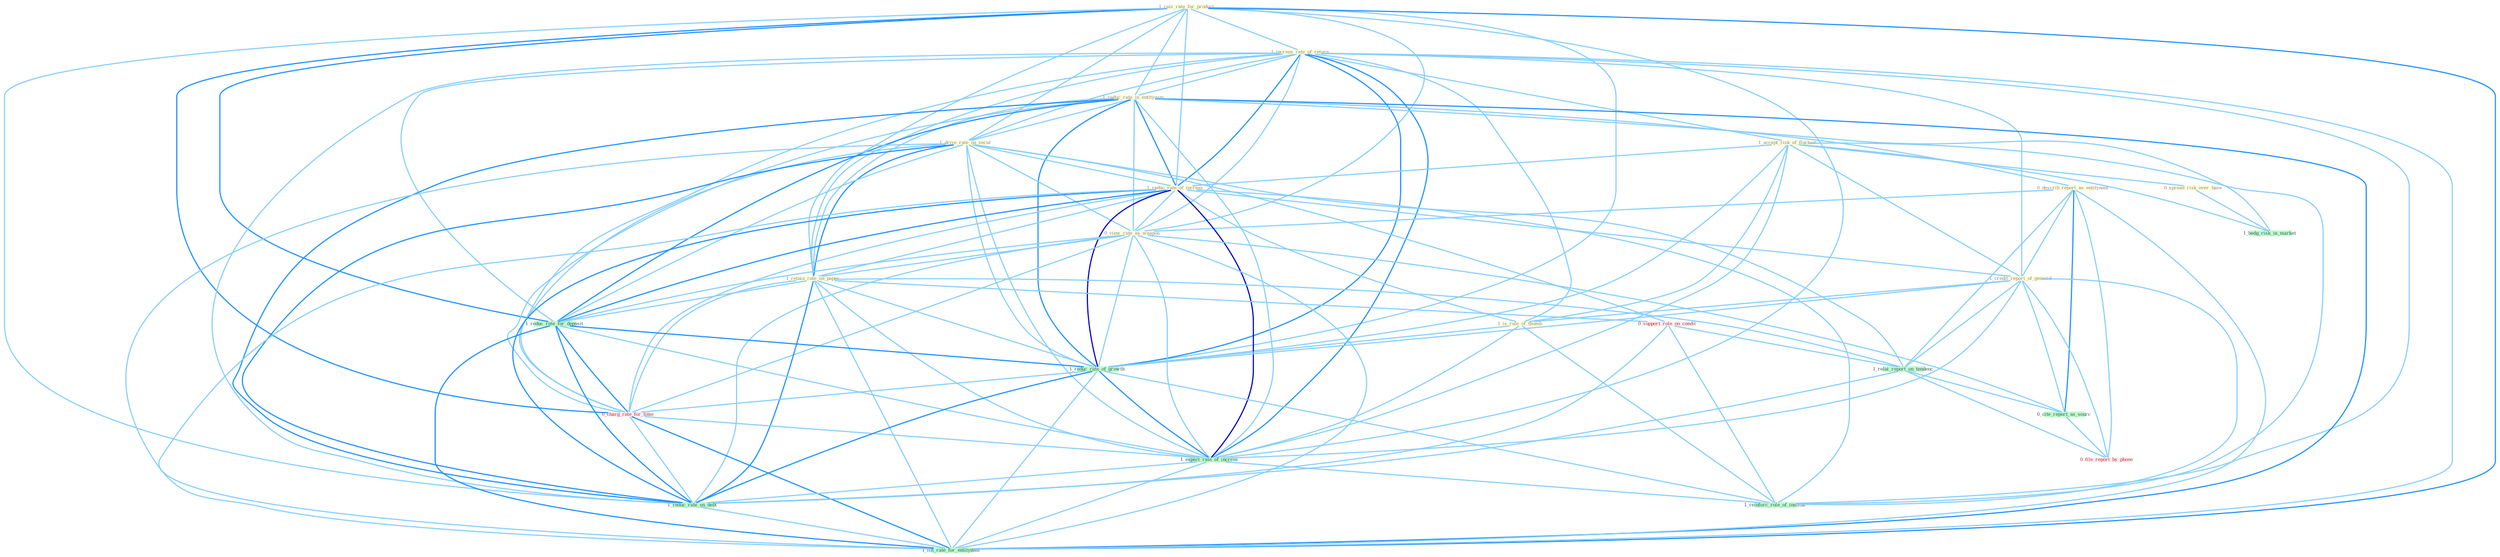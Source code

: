 Graph G{ 
    node
    [shape=polygon,style=filled,width=.5,height=.06,color="#BDFCC9",fixedsize=true,fontsize=4,
    fontcolor="#2f4f4f"];
    {node
    [color="#ffffe0", fontcolor="#8b7d6b"] "1_rais_rate_for_product " "1_increas_rate_of_return " "1_reduc_rate_in_entitynam " "1_accept_risk_of_fluctuat " "0_spread_risk_over_base " "0_describ_report_as_entitynam " "1_drive_rate_on_secur " "1_reduc_rate_of_increas " "0_view_rate_as_weapon " "1_retain_rate_on_paper " "1_credit_report_of_genocid " "1_is_rule_of_thumb "}
{node [color="#fff0f5", fontcolor="#b22222"] "0_support_role_on_condit " "0_file_report_by_phone " "0_charg_rate_for_time "}
edge [color="#B0E2FF"];

	"1_rais_rate_for_product " -- "1_increas_rate_of_return " [w="1", color="#87cefa" ];
	"1_rais_rate_for_product " -- "1_reduc_rate_in_entitynam " [w="1", color="#87cefa" ];
	"1_rais_rate_for_product " -- "1_drive_rate_on_secur " [w="1", color="#87cefa" ];
	"1_rais_rate_for_product " -- "1_reduc_rate_of_increas " [w="1", color="#87cefa" ];
	"1_rais_rate_for_product " -- "0_view_rate_as_weapon " [w="1", color="#87cefa" ];
	"1_rais_rate_for_product " -- "1_retain_rate_on_paper " [w="1", color="#87cefa" ];
	"1_rais_rate_for_product " -- "1_reduc_rate_for_deposit " [w="2", color="#1e90ff" , len=0.8];
	"1_rais_rate_for_product " -- "1_reduc_rate_of_growth " [w="1", color="#87cefa" ];
	"1_rais_rate_for_product " -- "0_charg_rate_for_time " [w="2", color="#1e90ff" , len=0.8];
	"1_rais_rate_for_product " -- "1_expect_rate_of_increas " [w="1", color="#87cefa" ];
	"1_rais_rate_for_product " -- "1_reduc_rate_on_debt " [w="1", color="#87cefa" ];
	"1_rais_rate_for_product " -- "1_lift_rate_for_entitynam " [w="2", color="#1e90ff" , len=0.8];
	"1_increas_rate_of_return " -- "1_reduc_rate_in_entitynam " [w="1", color="#87cefa" ];
	"1_increas_rate_of_return " -- "1_accept_risk_of_fluctuat " [w="1", color="#87cefa" ];
	"1_increas_rate_of_return " -- "1_drive_rate_on_secur " [w="1", color="#87cefa" ];
	"1_increas_rate_of_return " -- "1_reduc_rate_of_increas " [w="2", color="#1e90ff" , len=0.8];
	"1_increas_rate_of_return " -- "0_view_rate_as_weapon " [w="1", color="#87cefa" ];
	"1_increas_rate_of_return " -- "1_retain_rate_on_paper " [w="1", color="#87cefa" ];
	"1_increas_rate_of_return " -- "1_credit_report_of_genocid " [w="1", color="#87cefa" ];
	"1_increas_rate_of_return " -- "1_is_rule_of_thumb " [w="1", color="#87cefa" ];
	"1_increas_rate_of_return " -- "1_reduc_rate_for_deposit " [w="1", color="#87cefa" ];
	"1_increas_rate_of_return " -- "1_reduc_rate_of_growth " [w="2", color="#1e90ff" , len=0.8];
	"1_increas_rate_of_return " -- "0_charg_rate_for_time " [w="1", color="#87cefa" ];
	"1_increas_rate_of_return " -- "1_expect_rate_of_increas " [w="2", color="#1e90ff" , len=0.8];
	"1_increas_rate_of_return " -- "1_reduc_rate_on_debt " [w="1", color="#87cefa" ];
	"1_increas_rate_of_return " -- "1_reinforc_role_of_institut " [w="1", color="#87cefa" ];
	"1_increas_rate_of_return " -- "1_lift_rate_for_entitynam " [w="1", color="#87cefa" ];
	"1_reduc_rate_in_entitynam " -- "0_describ_report_as_entitynam " [w="1", color="#87cefa" ];
	"1_reduc_rate_in_entitynam " -- "1_drive_rate_on_secur " [w="1", color="#87cefa" ];
	"1_reduc_rate_in_entitynam " -- "1_reduc_rate_of_increas " [w="2", color="#1e90ff" , len=0.8];
	"1_reduc_rate_in_entitynam " -- "0_view_rate_as_weapon " [w="1", color="#87cefa" ];
	"1_reduc_rate_in_entitynam " -- "1_retain_rate_on_paper " [w="1", color="#87cefa" ];
	"1_reduc_rate_in_entitynam " -- "1_reduc_rate_for_deposit " [w="2", color="#1e90ff" , len=0.8];
	"1_reduc_rate_in_entitynam " -- "1_reduc_rate_of_growth " [w="2", color="#1e90ff" , len=0.8];
	"1_reduc_rate_in_entitynam " -- "0_charg_rate_for_time " [w="1", color="#87cefa" ];
	"1_reduc_rate_in_entitynam " -- "1_expect_rate_of_increas " [w="1", color="#87cefa" ];
	"1_reduc_rate_in_entitynam " -- "1_reduc_rate_on_debt " [w="2", color="#1e90ff" , len=0.8];
	"1_reduc_rate_in_entitynam " -- "1_lift_rate_for_entitynam " [w="2", color="#1e90ff" , len=0.8];
	"1_reduc_rate_in_entitynam " -- "1_hedg_risk_in_market " [w="1", color="#87cefa" ];
	"1_accept_risk_of_fluctuat " -- "0_spread_risk_over_base " [w="1", color="#87cefa" ];
	"1_accept_risk_of_fluctuat " -- "1_reduc_rate_of_increas " [w="1", color="#87cefa" ];
	"1_accept_risk_of_fluctuat " -- "1_credit_report_of_genocid " [w="1", color="#87cefa" ];
	"1_accept_risk_of_fluctuat " -- "1_is_rule_of_thumb " [w="1", color="#87cefa" ];
	"1_accept_risk_of_fluctuat " -- "1_reduc_rate_of_growth " [w="1", color="#87cefa" ];
	"1_accept_risk_of_fluctuat " -- "1_expect_rate_of_increas " [w="1", color="#87cefa" ];
	"1_accept_risk_of_fluctuat " -- "1_reinforc_role_of_institut " [w="1", color="#87cefa" ];
	"1_accept_risk_of_fluctuat " -- "1_hedg_risk_in_market " [w="1", color="#87cefa" ];
	"0_spread_risk_over_base " -- "1_hedg_risk_in_market " [w="1", color="#87cefa" ];
	"0_describ_report_as_entitynam " -- "0_view_rate_as_weapon " [w="1", color="#87cefa" ];
	"0_describ_report_as_entitynam " -- "1_credit_report_of_genocid " [w="1", color="#87cefa" ];
	"0_describ_report_as_entitynam " -- "1_relai_report_on_tendenc " [w="1", color="#87cefa" ];
	"0_describ_report_as_entitynam " -- "0_cite_report_as_sourc " [w="2", color="#1e90ff" , len=0.8];
	"0_describ_report_as_entitynam " -- "0_file_report_by_phone " [w="1", color="#87cefa" ];
	"0_describ_report_as_entitynam " -- "1_lift_rate_for_entitynam " [w="1", color="#87cefa" ];
	"1_drive_rate_on_secur " -- "1_reduc_rate_of_increas " [w="1", color="#87cefa" ];
	"1_drive_rate_on_secur " -- "0_view_rate_as_weapon " [w="1", color="#87cefa" ];
	"1_drive_rate_on_secur " -- "1_retain_rate_on_paper " [w="2", color="#1e90ff" , len=0.8];
	"1_drive_rate_on_secur " -- "1_reduc_rate_for_deposit " [w="1", color="#87cefa" ];
	"1_drive_rate_on_secur " -- "0_support_role_on_condit " [w="1", color="#87cefa" ];
	"1_drive_rate_on_secur " -- "1_relai_report_on_tendenc " [w="1", color="#87cefa" ];
	"1_drive_rate_on_secur " -- "1_reduc_rate_of_growth " [w="1", color="#87cefa" ];
	"1_drive_rate_on_secur " -- "0_charg_rate_for_time " [w="1", color="#87cefa" ];
	"1_drive_rate_on_secur " -- "1_expect_rate_of_increas " [w="1", color="#87cefa" ];
	"1_drive_rate_on_secur " -- "1_reduc_rate_on_debt " [w="2", color="#1e90ff" , len=0.8];
	"1_drive_rate_on_secur " -- "1_lift_rate_for_entitynam " [w="1", color="#87cefa" ];
	"1_reduc_rate_of_increas " -- "0_view_rate_as_weapon " [w="1", color="#87cefa" ];
	"1_reduc_rate_of_increas " -- "1_retain_rate_on_paper " [w="1", color="#87cefa" ];
	"1_reduc_rate_of_increas " -- "1_credit_report_of_genocid " [w="1", color="#87cefa" ];
	"1_reduc_rate_of_increas " -- "1_is_rule_of_thumb " [w="1", color="#87cefa" ];
	"1_reduc_rate_of_increas " -- "1_reduc_rate_for_deposit " [w="2", color="#1e90ff" , len=0.8];
	"1_reduc_rate_of_increas " -- "1_reduc_rate_of_growth " [w="3", color="#0000cd" , len=0.6];
	"1_reduc_rate_of_increas " -- "0_charg_rate_for_time " [w="1", color="#87cefa" ];
	"1_reduc_rate_of_increas " -- "1_expect_rate_of_increas " [w="3", color="#0000cd" , len=0.6];
	"1_reduc_rate_of_increas " -- "1_reduc_rate_on_debt " [w="2", color="#1e90ff" , len=0.8];
	"1_reduc_rate_of_increas " -- "1_reinforc_role_of_institut " [w="1", color="#87cefa" ];
	"1_reduc_rate_of_increas " -- "1_lift_rate_for_entitynam " [w="1", color="#87cefa" ];
	"0_view_rate_as_weapon " -- "1_retain_rate_on_paper " [w="1", color="#87cefa" ];
	"0_view_rate_as_weapon " -- "1_reduc_rate_for_deposit " [w="1", color="#87cefa" ];
	"0_view_rate_as_weapon " -- "0_cite_report_as_sourc " [w="1", color="#87cefa" ];
	"0_view_rate_as_weapon " -- "1_reduc_rate_of_growth " [w="1", color="#87cefa" ];
	"0_view_rate_as_weapon " -- "0_charg_rate_for_time " [w="1", color="#87cefa" ];
	"0_view_rate_as_weapon " -- "1_expect_rate_of_increas " [w="1", color="#87cefa" ];
	"0_view_rate_as_weapon " -- "1_reduc_rate_on_debt " [w="1", color="#87cefa" ];
	"0_view_rate_as_weapon " -- "1_lift_rate_for_entitynam " [w="1", color="#87cefa" ];
	"1_retain_rate_on_paper " -- "1_reduc_rate_for_deposit " [w="1", color="#87cefa" ];
	"1_retain_rate_on_paper " -- "0_support_role_on_condit " [w="1", color="#87cefa" ];
	"1_retain_rate_on_paper " -- "1_relai_report_on_tendenc " [w="1", color="#87cefa" ];
	"1_retain_rate_on_paper " -- "1_reduc_rate_of_growth " [w="1", color="#87cefa" ];
	"1_retain_rate_on_paper " -- "0_charg_rate_for_time " [w="1", color="#87cefa" ];
	"1_retain_rate_on_paper " -- "1_expect_rate_of_increas " [w="1", color="#87cefa" ];
	"1_retain_rate_on_paper " -- "1_reduc_rate_on_debt " [w="2", color="#1e90ff" , len=0.8];
	"1_retain_rate_on_paper " -- "1_lift_rate_for_entitynam " [w="1", color="#87cefa" ];
	"1_credit_report_of_genocid " -- "1_is_rule_of_thumb " [w="1", color="#87cefa" ];
	"1_credit_report_of_genocid " -- "1_relai_report_on_tendenc " [w="1", color="#87cefa" ];
	"1_credit_report_of_genocid " -- "0_cite_report_as_sourc " [w="1", color="#87cefa" ];
	"1_credit_report_of_genocid " -- "1_reduc_rate_of_growth " [w="1", color="#87cefa" ];
	"1_credit_report_of_genocid " -- "0_file_report_by_phone " [w="1", color="#87cefa" ];
	"1_credit_report_of_genocid " -- "1_expect_rate_of_increas " [w="1", color="#87cefa" ];
	"1_credit_report_of_genocid " -- "1_reinforc_role_of_institut " [w="1", color="#87cefa" ];
	"1_is_rule_of_thumb " -- "1_reduc_rate_of_growth " [w="1", color="#87cefa" ];
	"1_is_rule_of_thumb " -- "1_expect_rate_of_increas " [w="1", color="#87cefa" ];
	"1_is_rule_of_thumb " -- "1_reinforc_role_of_institut " [w="1", color="#87cefa" ];
	"1_reduc_rate_for_deposit " -- "1_reduc_rate_of_growth " [w="2", color="#1e90ff" , len=0.8];
	"1_reduc_rate_for_deposit " -- "0_charg_rate_for_time " [w="2", color="#1e90ff" , len=0.8];
	"1_reduc_rate_for_deposit " -- "1_expect_rate_of_increas " [w="1", color="#87cefa" ];
	"1_reduc_rate_for_deposit " -- "1_reduc_rate_on_debt " [w="2", color="#1e90ff" , len=0.8];
	"1_reduc_rate_for_deposit " -- "1_lift_rate_for_entitynam " [w="2", color="#1e90ff" , len=0.8];
	"0_support_role_on_condit " -- "1_relai_report_on_tendenc " [w="1", color="#87cefa" ];
	"0_support_role_on_condit " -- "1_reduc_rate_on_debt " [w="1", color="#87cefa" ];
	"0_support_role_on_condit " -- "1_reinforc_role_of_institut " [w="1", color="#87cefa" ];
	"1_relai_report_on_tendenc " -- "0_cite_report_as_sourc " [w="1", color="#87cefa" ];
	"1_relai_report_on_tendenc " -- "0_file_report_by_phone " [w="1", color="#87cefa" ];
	"1_relai_report_on_tendenc " -- "1_reduc_rate_on_debt " [w="1", color="#87cefa" ];
	"0_cite_report_as_sourc " -- "0_file_report_by_phone " [w="1", color="#87cefa" ];
	"1_reduc_rate_of_growth " -- "0_charg_rate_for_time " [w="1", color="#87cefa" ];
	"1_reduc_rate_of_growth " -- "1_expect_rate_of_increas " [w="2", color="#1e90ff" , len=0.8];
	"1_reduc_rate_of_growth " -- "1_reduc_rate_on_debt " [w="2", color="#1e90ff" , len=0.8];
	"1_reduc_rate_of_growth " -- "1_reinforc_role_of_institut " [w="1", color="#87cefa" ];
	"1_reduc_rate_of_growth " -- "1_lift_rate_for_entitynam " [w="1", color="#87cefa" ];
	"0_charg_rate_for_time " -- "1_expect_rate_of_increas " [w="1", color="#87cefa" ];
	"0_charg_rate_for_time " -- "1_reduc_rate_on_debt " [w="1", color="#87cefa" ];
	"0_charg_rate_for_time " -- "1_lift_rate_for_entitynam " [w="2", color="#1e90ff" , len=0.8];
	"1_expect_rate_of_increas " -- "1_reduc_rate_on_debt " [w="1", color="#87cefa" ];
	"1_expect_rate_of_increas " -- "1_reinforc_role_of_institut " [w="1", color="#87cefa" ];
	"1_expect_rate_of_increas " -- "1_lift_rate_for_entitynam " [w="1", color="#87cefa" ];
	"1_reduc_rate_on_debt " -- "1_lift_rate_for_entitynam " [w="1", color="#87cefa" ];
}